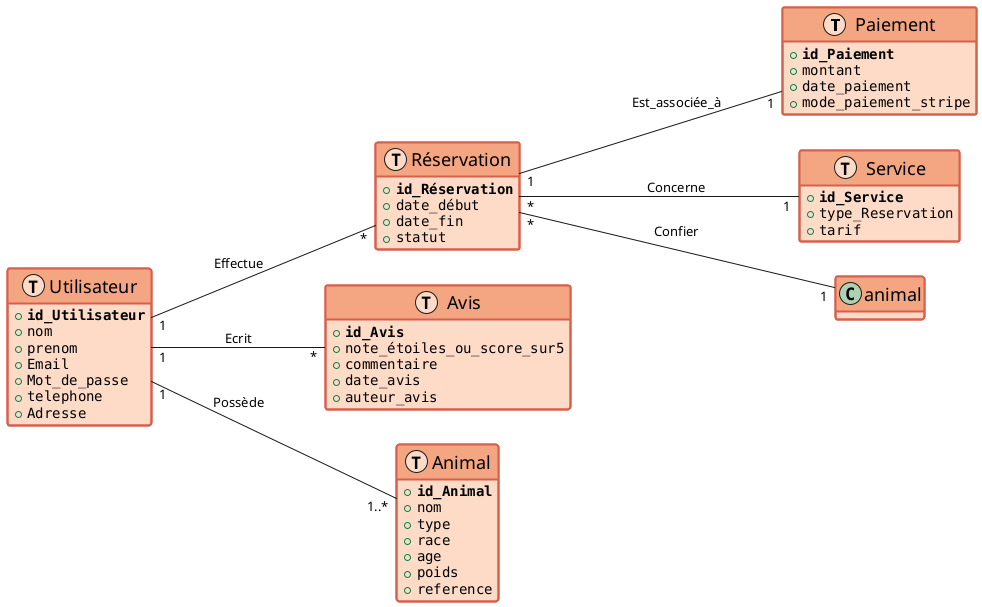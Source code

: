 ' Generated by Mocodo 4.2.12

@startuml "MCD"

!define Table(x) class "x" << (T,#fddbc7) >>
!define pk(x) <b>x</b>
hide methods
left to right direction
skinparam groupInheritance 2
skinparam lineThickness 2
skinparam lineColor #878787
skinparam backgroundColor #ffffff
skinparam classAttributeFontColor #000000
skinparam classAttributeFontName Monospaced
skinparam classAttributeFontSize 14
skinparam classBackgroundColor #fddbc7
skinparam classBorderColor #d6604d
skinparam classBorderThickness 2
skinparam classFontColor #000000
skinparam classFontName Arial
skinparam classFontSize 18
skinparam classHeaderBackgroundColor #f4a582

Table("Paiement") {
    {field} + pk(id_Paiement)
    {field} + montant
    {field} + date_paiement
    {field} + mode_paiement_stripe
}

"Réservation" "1" --- "1" "Paiement": "Est_associée_à"

Table("Avis") {
    {field} + pk(id_Avis)
    {field} + note_étoiles_ou_score_sur5
    {field} + commentaire
    {field} + date_avis
    {field} + auteur_avis
}

"Utilisateur" "1" --- "*" "Avis": "Ecrit"

"Réservation" "*" --- "1" "Service": "Concerne"

Table("Réservation") {
    {field} + pk(id_Réservation)
    {field} + date_début
    {field} + date_fin
    {field} + statut
}

"Utilisateur" "1" --- "*" "Réservation": "Effectue"

Table("Utilisateur") {
    {field} + pk(id_Utilisateur)
    {field} + nom
    {field} + prenom
    {field} + Email
    {field} + Mot_de_passe
    {field} + telephone
    {field} + Adresse
}

Table("Service") {
    {field} + pk(id_Service)
    {field} + type_Reservation
    {field} + tarif
}

"Réservation" "*" --- "1" "animal": "Confier"

Table("Animal") {
    {field} + pk(id_Animal)
    {field} + nom
    {field} + type
    {field} + race
    {field} + age
    {field} + poids
    {field} + reference
}

"Utilisateur" "1" --- "1..*" "Animal": "Possède"

@enduml
